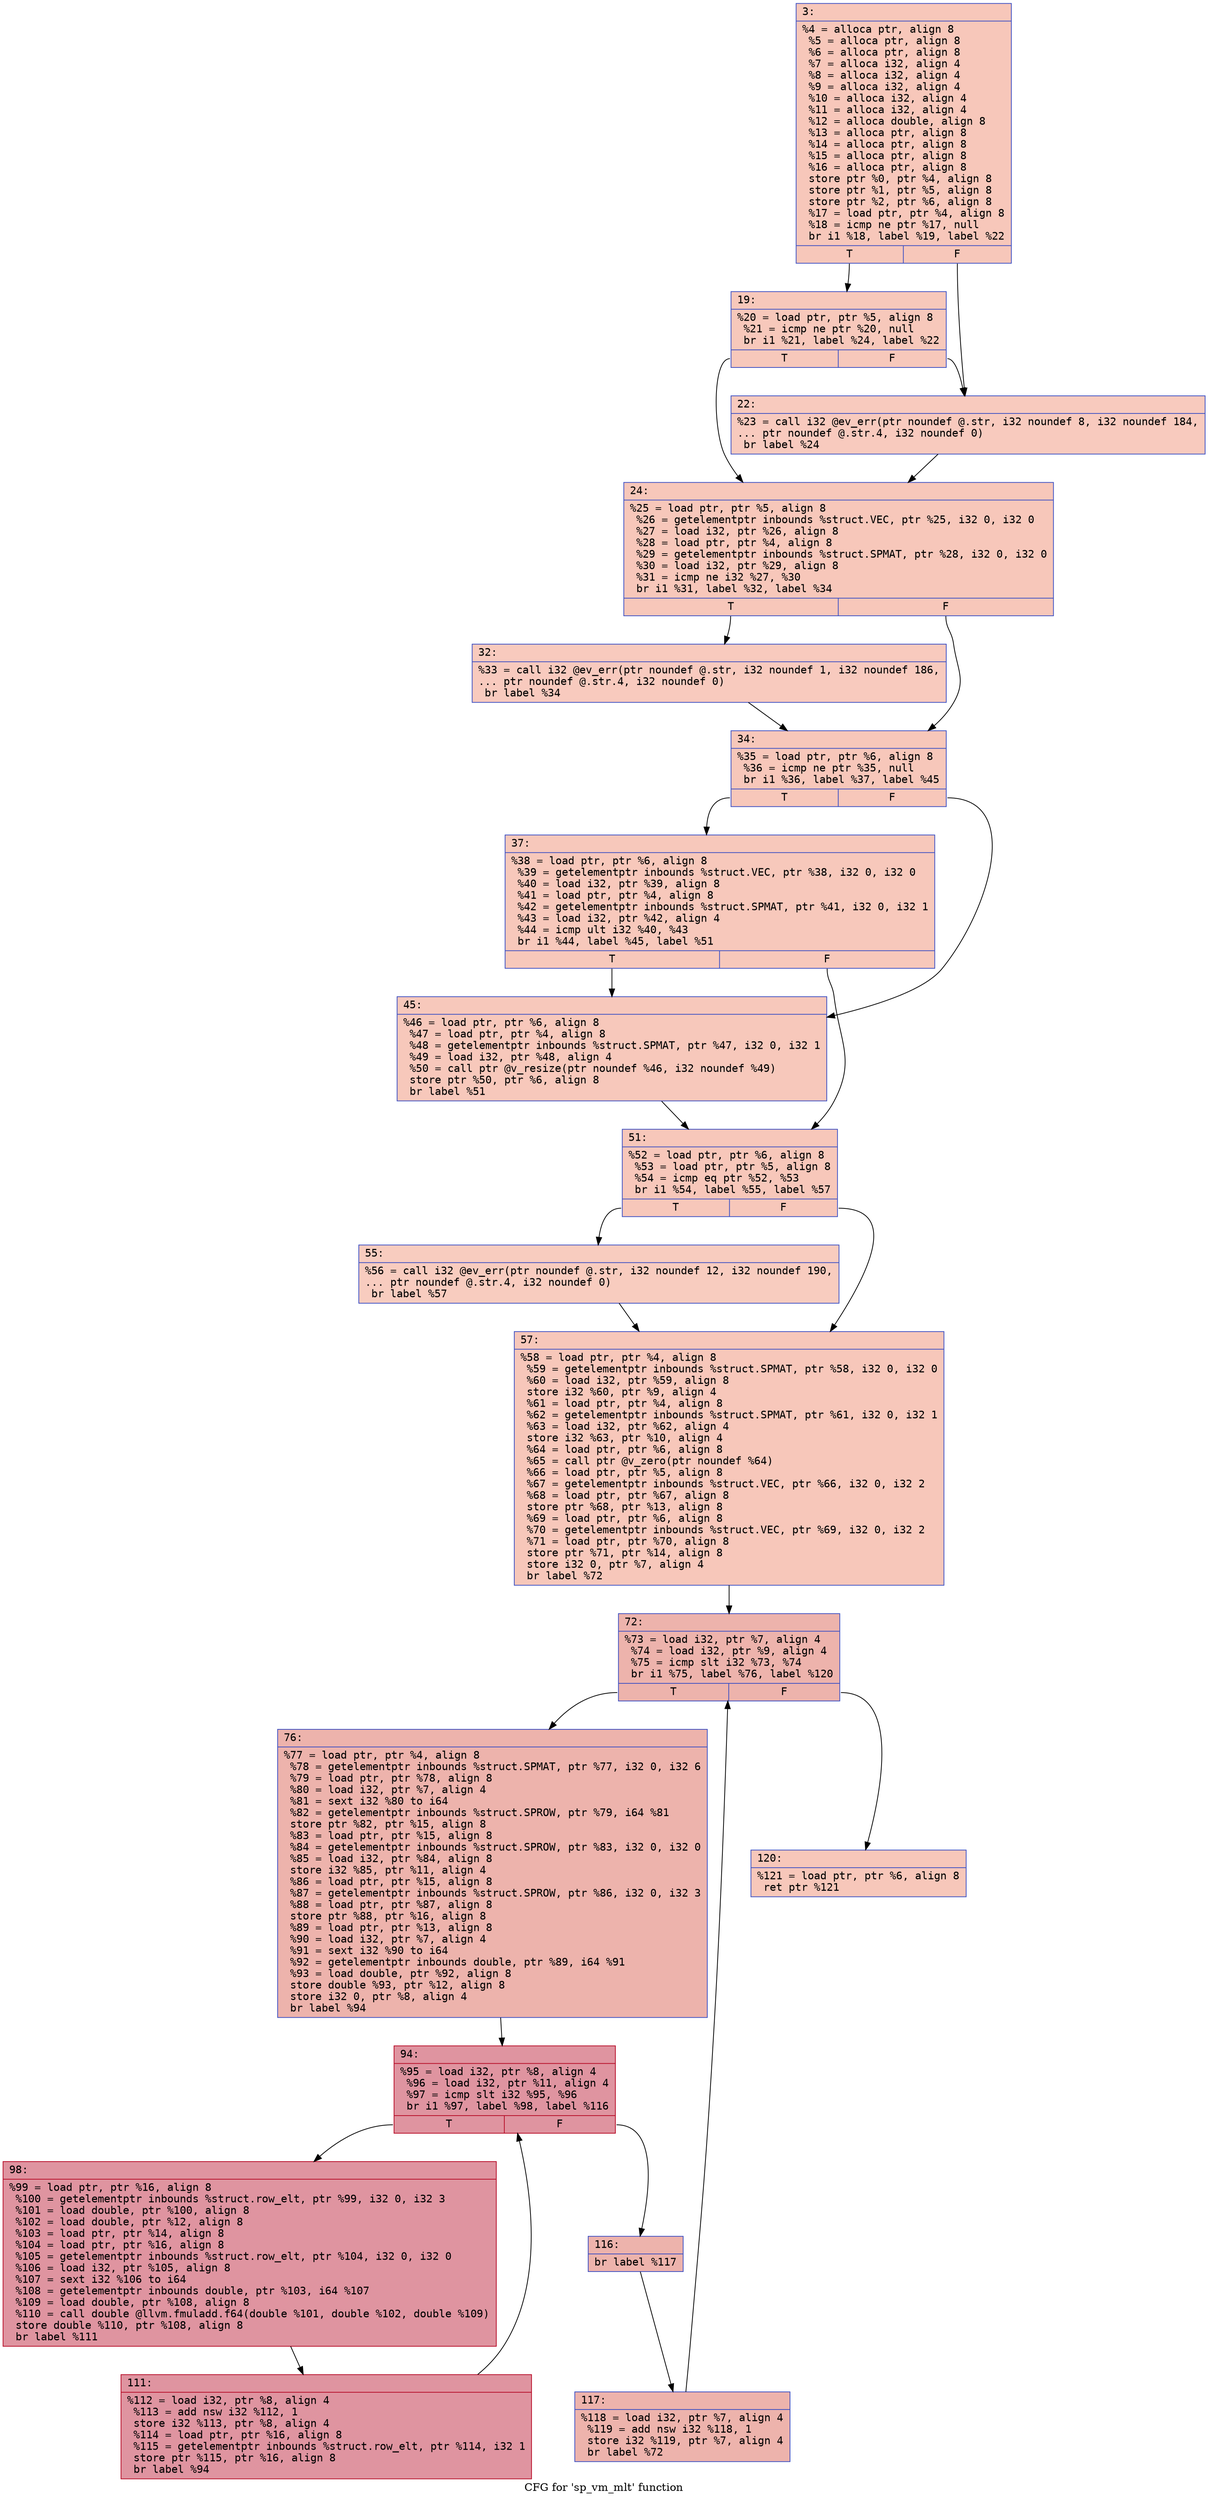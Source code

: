 digraph "CFG for 'sp_vm_mlt' function" {
	label="CFG for 'sp_vm_mlt' function";

	Node0x600002661630 [shape=record,color="#3d50c3ff", style=filled, fillcolor="#ec7f6370" fontname="Courier",label="{3:\l|  %4 = alloca ptr, align 8\l  %5 = alloca ptr, align 8\l  %6 = alloca ptr, align 8\l  %7 = alloca i32, align 4\l  %8 = alloca i32, align 4\l  %9 = alloca i32, align 4\l  %10 = alloca i32, align 4\l  %11 = alloca i32, align 4\l  %12 = alloca double, align 8\l  %13 = alloca ptr, align 8\l  %14 = alloca ptr, align 8\l  %15 = alloca ptr, align 8\l  %16 = alloca ptr, align 8\l  store ptr %0, ptr %4, align 8\l  store ptr %1, ptr %5, align 8\l  store ptr %2, ptr %6, align 8\l  %17 = load ptr, ptr %4, align 8\l  %18 = icmp ne ptr %17, null\l  br i1 %18, label %19, label %22\l|{<s0>T|<s1>F}}"];
	Node0x600002661630:s0 -> Node0x600002661680[tooltip="3 -> 19\nProbability 62.50%" ];
	Node0x600002661630:s1 -> Node0x6000026616d0[tooltip="3 -> 22\nProbability 37.50%" ];
	Node0x600002661680 [shape=record,color="#3d50c3ff", style=filled, fillcolor="#ed836670" fontname="Courier",label="{19:\l|  %20 = load ptr, ptr %5, align 8\l  %21 = icmp ne ptr %20, null\l  br i1 %21, label %24, label %22\l|{<s0>T|<s1>F}}"];
	Node0x600002661680:s0 -> Node0x600002661720[tooltip="19 -> 24\nProbability 62.50%" ];
	Node0x600002661680:s1 -> Node0x6000026616d0[tooltip="19 -> 22\nProbability 37.50%" ];
	Node0x6000026616d0 [shape=record,color="#3d50c3ff", style=filled, fillcolor="#ef886b70" fontname="Courier",label="{22:\l|  %23 = call i32 @ev_err(ptr noundef @.str, i32 noundef 8, i32 noundef 184,\l... ptr noundef @.str.4, i32 noundef 0)\l  br label %24\l}"];
	Node0x6000026616d0 -> Node0x600002661720[tooltip="22 -> 24\nProbability 100.00%" ];
	Node0x600002661720 [shape=record,color="#3d50c3ff", style=filled, fillcolor="#ec7f6370" fontname="Courier",label="{24:\l|  %25 = load ptr, ptr %5, align 8\l  %26 = getelementptr inbounds %struct.VEC, ptr %25, i32 0, i32 0\l  %27 = load i32, ptr %26, align 8\l  %28 = load ptr, ptr %4, align 8\l  %29 = getelementptr inbounds %struct.SPMAT, ptr %28, i32 0, i32 0\l  %30 = load i32, ptr %29, align 8\l  %31 = icmp ne i32 %27, %30\l  br i1 %31, label %32, label %34\l|{<s0>T|<s1>F}}"];
	Node0x600002661720:s0 -> Node0x600002661770[tooltip="24 -> 32\nProbability 50.00%" ];
	Node0x600002661720:s1 -> Node0x6000026617c0[tooltip="24 -> 34\nProbability 50.00%" ];
	Node0x600002661770 [shape=record,color="#3d50c3ff", style=filled, fillcolor="#ef886b70" fontname="Courier",label="{32:\l|  %33 = call i32 @ev_err(ptr noundef @.str, i32 noundef 1, i32 noundef 186,\l... ptr noundef @.str.4, i32 noundef 0)\l  br label %34\l}"];
	Node0x600002661770 -> Node0x6000026617c0[tooltip="32 -> 34\nProbability 100.00%" ];
	Node0x6000026617c0 [shape=record,color="#3d50c3ff", style=filled, fillcolor="#ec7f6370" fontname="Courier",label="{34:\l|  %35 = load ptr, ptr %6, align 8\l  %36 = icmp ne ptr %35, null\l  br i1 %36, label %37, label %45\l|{<s0>T|<s1>F}}"];
	Node0x6000026617c0:s0 -> Node0x600002661810[tooltip="34 -> 37\nProbability 62.50%" ];
	Node0x6000026617c0:s1 -> Node0x600002661860[tooltip="34 -> 45\nProbability 37.50%" ];
	Node0x600002661810 [shape=record,color="#3d50c3ff", style=filled, fillcolor="#ed836670" fontname="Courier",label="{37:\l|  %38 = load ptr, ptr %6, align 8\l  %39 = getelementptr inbounds %struct.VEC, ptr %38, i32 0, i32 0\l  %40 = load i32, ptr %39, align 8\l  %41 = load ptr, ptr %4, align 8\l  %42 = getelementptr inbounds %struct.SPMAT, ptr %41, i32 0, i32 1\l  %43 = load i32, ptr %42, align 4\l  %44 = icmp ult i32 %40, %43\l  br i1 %44, label %45, label %51\l|{<s0>T|<s1>F}}"];
	Node0x600002661810:s0 -> Node0x600002661860[tooltip="37 -> 45\nProbability 50.00%" ];
	Node0x600002661810:s1 -> Node0x6000026618b0[tooltip="37 -> 51\nProbability 50.00%" ];
	Node0x600002661860 [shape=record,color="#3d50c3ff", style=filled, fillcolor="#ed836670" fontname="Courier",label="{45:\l|  %46 = load ptr, ptr %6, align 8\l  %47 = load ptr, ptr %4, align 8\l  %48 = getelementptr inbounds %struct.SPMAT, ptr %47, i32 0, i32 1\l  %49 = load i32, ptr %48, align 4\l  %50 = call ptr @v_resize(ptr noundef %46, i32 noundef %49)\l  store ptr %50, ptr %6, align 8\l  br label %51\l}"];
	Node0x600002661860 -> Node0x6000026618b0[tooltip="45 -> 51\nProbability 100.00%" ];
	Node0x6000026618b0 [shape=record,color="#3d50c3ff", style=filled, fillcolor="#ec7f6370" fontname="Courier",label="{51:\l|  %52 = load ptr, ptr %6, align 8\l  %53 = load ptr, ptr %5, align 8\l  %54 = icmp eq ptr %52, %53\l  br i1 %54, label %55, label %57\l|{<s0>T|<s1>F}}"];
	Node0x6000026618b0:s0 -> Node0x600002661900[tooltip="51 -> 55\nProbability 37.50%" ];
	Node0x6000026618b0:s1 -> Node0x600002661950[tooltip="51 -> 57\nProbability 62.50%" ];
	Node0x600002661900 [shape=record,color="#3d50c3ff", style=filled, fillcolor="#f08b6e70" fontname="Courier",label="{55:\l|  %56 = call i32 @ev_err(ptr noundef @.str, i32 noundef 12, i32 noundef 190,\l... ptr noundef @.str.4, i32 noundef 0)\l  br label %57\l}"];
	Node0x600002661900 -> Node0x600002661950[tooltip="55 -> 57\nProbability 100.00%" ];
	Node0x600002661950 [shape=record,color="#3d50c3ff", style=filled, fillcolor="#ec7f6370" fontname="Courier",label="{57:\l|  %58 = load ptr, ptr %4, align 8\l  %59 = getelementptr inbounds %struct.SPMAT, ptr %58, i32 0, i32 0\l  %60 = load i32, ptr %59, align 8\l  store i32 %60, ptr %9, align 4\l  %61 = load ptr, ptr %4, align 8\l  %62 = getelementptr inbounds %struct.SPMAT, ptr %61, i32 0, i32 1\l  %63 = load i32, ptr %62, align 4\l  store i32 %63, ptr %10, align 4\l  %64 = load ptr, ptr %6, align 8\l  %65 = call ptr @v_zero(ptr noundef %64)\l  %66 = load ptr, ptr %5, align 8\l  %67 = getelementptr inbounds %struct.VEC, ptr %66, i32 0, i32 2\l  %68 = load ptr, ptr %67, align 8\l  store ptr %68, ptr %13, align 8\l  %69 = load ptr, ptr %6, align 8\l  %70 = getelementptr inbounds %struct.VEC, ptr %69, i32 0, i32 2\l  %71 = load ptr, ptr %70, align 8\l  store ptr %71, ptr %14, align 8\l  store i32 0, ptr %7, align 4\l  br label %72\l}"];
	Node0x600002661950 -> Node0x6000026619a0[tooltip="57 -> 72\nProbability 100.00%" ];
	Node0x6000026619a0 [shape=record,color="#3d50c3ff", style=filled, fillcolor="#d6524470" fontname="Courier",label="{72:\l|  %73 = load i32, ptr %7, align 4\l  %74 = load i32, ptr %9, align 4\l  %75 = icmp slt i32 %73, %74\l  br i1 %75, label %76, label %120\l|{<s0>T|<s1>F}}"];
	Node0x6000026619a0:s0 -> Node0x6000026619f0[tooltip="72 -> 76\nProbability 96.88%" ];
	Node0x6000026619a0:s1 -> Node0x600002661bd0[tooltip="72 -> 120\nProbability 3.12%" ];
	Node0x6000026619f0 [shape=record,color="#3d50c3ff", style=filled, fillcolor="#d6524470" fontname="Courier",label="{76:\l|  %77 = load ptr, ptr %4, align 8\l  %78 = getelementptr inbounds %struct.SPMAT, ptr %77, i32 0, i32 6\l  %79 = load ptr, ptr %78, align 8\l  %80 = load i32, ptr %7, align 4\l  %81 = sext i32 %80 to i64\l  %82 = getelementptr inbounds %struct.SPROW, ptr %79, i64 %81\l  store ptr %82, ptr %15, align 8\l  %83 = load ptr, ptr %15, align 8\l  %84 = getelementptr inbounds %struct.SPROW, ptr %83, i32 0, i32 0\l  %85 = load i32, ptr %84, align 8\l  store i32 %85, ptr %11, align 4\l  %86 = load ptr, ptr %15, align 8\l  %87 = getelementptr inbounds %struct.SPROW, ptr %86, i32 0, i32 3\l  %88 = load ptr, ptr %87, align 8\l  store ptr %88, ptr %16, align 8\l  %89 = load ptr, ptr %13, align 8\l  %90 = load i32, ptr %7, align 4\l  %91 = sext i32 %90 to i64\l  %92 = getelementptr inbounds double, ptr %89, i64 %91\l  %93 = load double, ptr %92, align 8\l  store double %93, ptr %12, align 8\l  store i32 0, ptr %8, align 4\l  br label %94\l}"];
	Node0x6000026619f0 -> Node0x600002661a40[tooltip="76 -> 94\nProbability 100.00%" ];
	Node0x600002661a40 [shape=record,color="#b70d28ff", style=filled, fillcolor="#b70d2870" fontname="Courier",label="{94:\l|  %95 = load i32, ptr %8, align 4\l  %96 = load i32, ptr %11, align 4\l  %97 = icmp slt i32 %95, %96\l  br i1 %97, label %98, label %116\l|{<s0>T|<s1>F}}"];
	Node0x600002661a40:s0 -> Node0x600002661a90[tooltip="94 -> 98\nProbability 96.88%" ];
	Node0x600002661a40:s1 -> Node0x600002661b30[tooltip="94 -> 116\nProbability 3.12%" ];
	Node0x600002661a90 [shape=record,color="#b70d28ff", style=filled, fillcolor="#b70d2870" fontname="Courier",label="{98:\l|  %99 = load ptr, ptr %16, align 8\l  %100 = getelementptr inbounds %struct.row_elt, ptr %99, i32 0, i32 3\l  %101 = load double, ptr %100, align 8\l  %102 = load double, ptr %12, align 8\l  %103 = load ptr, ptr %14, align 8\l  %104 = load ptr, ptr %16, align 8\l  %105 = getelementptr inbounds %struct.row_elt, ptr %104, i32 0, i32 0\l  %106 = load i32, ptr %105, align 8\l  %107 = sext i32 %106 to i64\l  %108 = getelementptr inbounds double, ptr %103, i64 %107\l  %109 = load double, ptr %108, align 8\l  %110 = call double @llvm.fmuladd.f64(double %101, double %102, double %109)\l  store double %110, ptr %108, align 8\l  br label %111\l}"];
	Node0x600002661a90 -> Node0x600002661ae0[tooltip="98 -> 111\nProbability 100.00%" ];
	Node0x600002661ae0 [shape=record,color="#b70d28ff", style=filled, fillcolor="#b70d2870" fontname="Courier",label="{111:\l|  %112 = load i32, ptr %8, align 4\l  %113 = add nsw i32 %112, 1\l  store i32 %113, ptr %8, align 4\l  %114 = load ptr, ptr %16, align 8\l  %115 = getelementptr inbounds %struct.row_elt, ptr %114, i32 1\l  store ptr %115, ptr %16, align 8\l  br label %94\l}"];
	Node0x600002661ae0 -> Node0x600002661a40[tooltip="111 -> 94\nProbability 100.00%" ];
	Node0x600002661b30 [shape=record,color="#3d50c3ff", style=filled, fillcolor="#d6524470" fontname="Courier",label="{116:\l|  br label %117\l}"];
	Node0x600002661b30 -> Node0x600002661b80[tooltip="116 -> 117\nProbability 100.00%" ];
	Node0x600002661b80 [shape=record,color="#3d50c3ff", style=filled, fillcolor="#d6524470" fontname="Courier",label="{117:\l|  %118 = load i32, ptr %7, align 4\l  %119 = add nsw i32 %118, 1\l  store i32 %119, ptr %7, align 4\l  br label %72\l}"];
	Node0x600002661b80 -> Node0x6000026619a0[tooltip="117 -> 72\nProbability 100.00%" ];
	Node0x600002661bd0 [shape=record,color="#3d50c3ff", style=filled, fillcolor="#ec7f6370" fontname="Courier",label="{120:\l|  %121 = load ptr, ptr %6, align 8\l  ret ptr %121\l}"];
}

